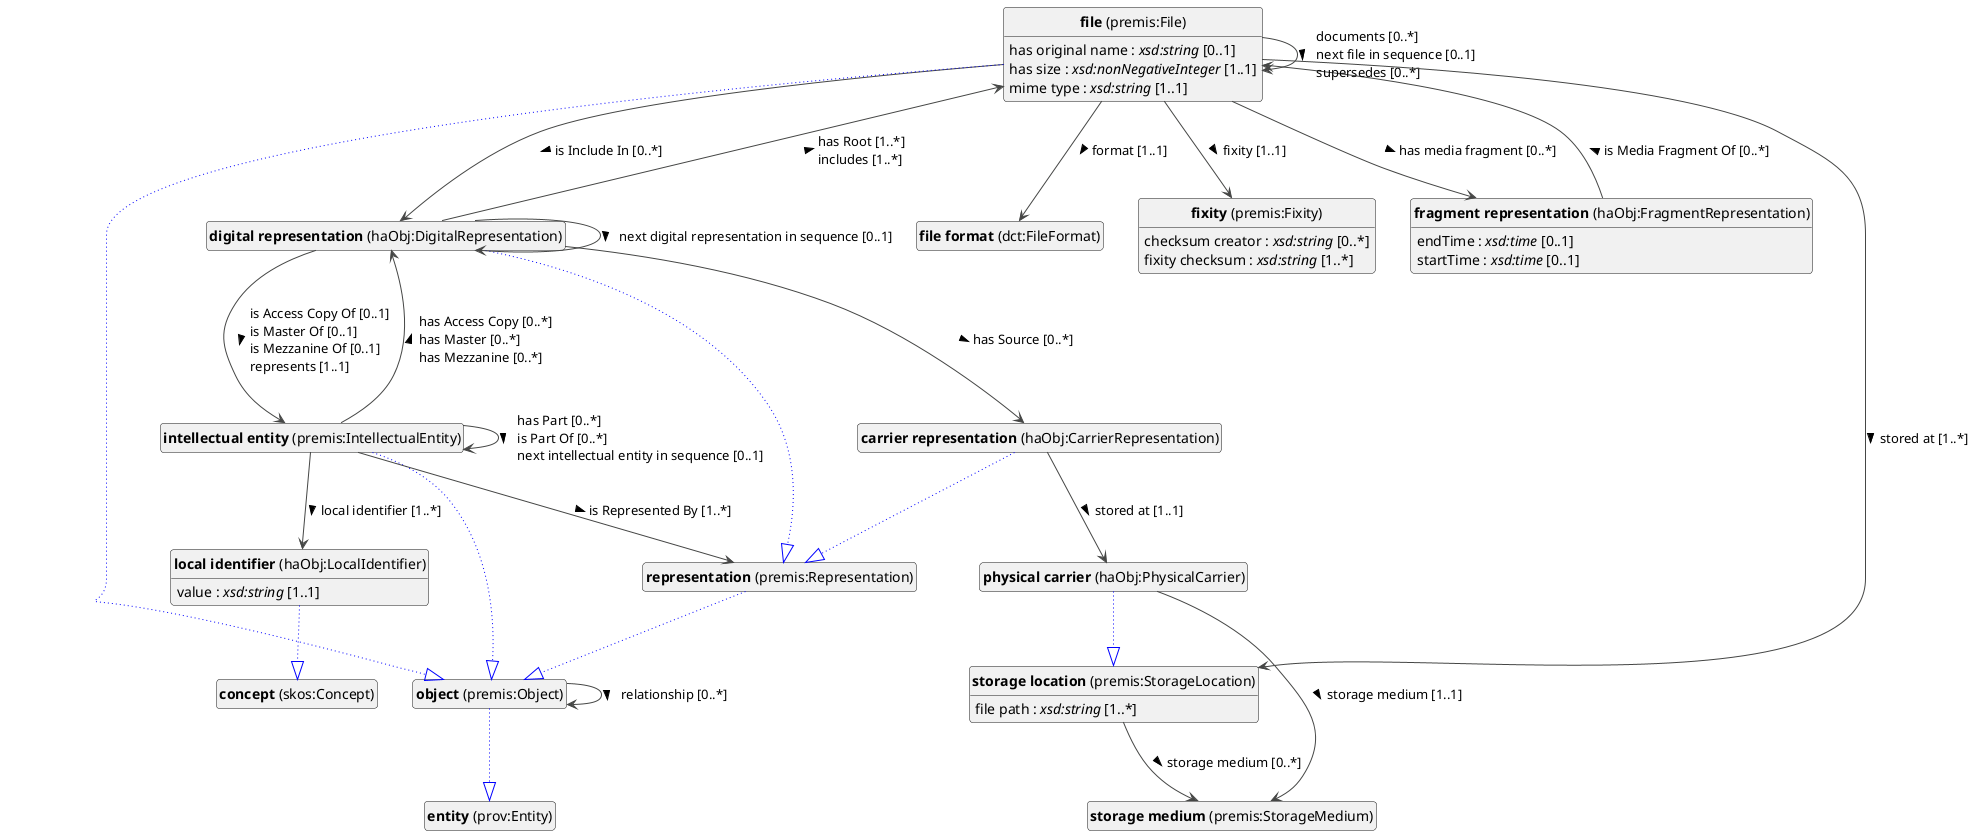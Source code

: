 @startuml
!theme vibrant
skinparam classFontSize 14
!define LIGHTORANGE
skinparam componentStyle uml2
skinparam wrapMessageWidth 1000
skinparam wrapWidth 1000
' skinparam ArrowColor #Maroon
' Remove shadows
skinparam shadowing false
'skinparam linetype polyline
skinparam ArrowMessageAlignment left
top to bottom direction


class "<b>carrier representation</b> (haObj:CarrierRepresentation)" as haObj_CarrierRepresentation [[#haObj%3ACarrierRepresentation]]
class "<b>representation</b> (premis:Representation)" as premis_Representation [[#premis%3ARepresentation]]
class "<b>digital representation</b> (haObj:DigitalRepresentation)" as haObj_DigitalRepresentation [[#haObj%3ADigitalRepresentation]]
class "<b>representation</b> (premis:Representation)" as premis_Representation [[#premis%3ARepresentation]]
class "<b>file</b> (premis:File)" as premis_File [[#premis%3AFile]]
class "<b>object</b> (premis:Object)" as premis_Object [[#premis%3AObject]]
class "<b>file format</b> (dct:FileFormat)" as dct_FileFormat [[#dct%3AFileFormat]]
class "<b>fixity</b> (premis:Fixity)" as premis_Fixity [[#premis%3AFixity]]
class "<b>fragment representation</b> (haObj:FragmentRepresentation)" as haObj_FragmentRepresentation [[#haObj%3AFragmentRepresentation]]
class "<b>intellectual entity</b> (premis:IntellectualEntity)" as premis_IntellectualEntity [[#premis%3AIntellectualEntity]]
class "<b>object</b> (premis:Object)" as premis_Object [[#premis%3AObject]]
class "<b>local identifier</b> (haObj:LocalIdentifier)" as haObj_LocalIdentifier [[#haObj%3ALocalIdentifier]]
class "<b>concept</b> (skos:Concept)" as skos_Concept [[#skos%3AConcept]]
class "<b>object</b> (premis:Object)" as premis_Object [[#premis%3AObject]]
class "<b>entity</b> (prov:Entity)" as prov_Entity [[#prov%3AEntity]]
class "<b>physical carrier</b> (haObj:PhysicalCarrier)" as haObj_PhysicalCarrier [[#haObj%3APhysicalCarrier]]
class "<b>storage location</b> (premis:StorageLocation)" as premis_StorageLocation [[#premis%3AStorageLocation]]
class "<b>representation</b> (premis:Representation)" as premis_Representation [[#premis%3ARepresentation]]
class "<b>object</b> (premis:Object)" as premis_Object [[#premis%3AObject]]
class "<b>storage location</b> (premis:StorageLocation)" as premis_StorageLocation [[#premis%3AStorageLocation]]
class "<b>storage medium</b> (premis:StorageMedium)" as premis_StorageMedium [[#premis%3AStorageMedium]]

haObj_CarrierRepresentation --|> premis_Representation #blue;line.dotted;text:blue

haObj_CarrierRepresentation --> haObj_PhysicalCarrier :stored at [1..1]  > 

haObj_DigitalRepresentation --|> premis_Representation #blue;line.dotted;text:blue

haObj_DigitalRepresentation --> haObj_CarrierRepresentation :has Source [0..*]  > 
haObj_DigitalRepresentation --> haObj_DigitalRepresentation :next digital representation in sequence [0..1]  > 
haObj_DigitalRepresentation --> premis_File :has Root [1..*]  \lincludes [1..*]  > 
haObj_DigitalRepresentation --> premis_IntellectualEntity :is Access Copy Of [0..1]  \lis Master Of [0..1]  \lis Mezzanine Of [0..1]  \lrepresents [1..1]  > 

premis_File --|> premis_Object #blue;line.dotted;text:blue

premis_File : has original name : <i>xsd:string</i> [0..1]
premis_File : has size : <i>xsd:nonNegativeInteger</i> [1..1]
premis_File : mime type : <i>xsd:string</i> [1..1]
premis_File --> dct_FileFormat :format [1..1]  > 
premis_File --> haObj_DigitalRepresentation :is Include In [0..*]  > 
premis_File --> haObj_FragmentRepresentation :has media fragment [0..*]  > 
premis_File --> premis_File :documents [0..*]  \lnext file in sequence [0..1]  \lsupersedes [0..*]  > 
premis_File --> premis_Fixity :fixity [1..1]  > 
premis_File --> premis_StorageLocation :stored at [1..*]  > 






premis_Fixity : checksum creator : <i>xsd:string</i> [0..*]
premis_Fixity : fixity checksum : <i>xsd:string</i> [1..*]



haObj_FragmentRepresentation : endTime : <i>xsd:time</i> [0..1]
haObj_FragmentRepresentation : startTime : <i>xsd:time</i> [0..1]
haObj_FragmentRepresentation --> premis_File :is Media Fragment Of [0..*]  > 


premis_IntellectualEntity --|> premis_Object #blue;line.dotted;text:blue

premis_IntellectualEntity --> haObj_DigitalRepresentation :has Access Copy [0..*]  \lhas Master [0..*]  \lhas Mezzanine [0..*]  > 
premis_IntellectualEntity --> haObj_LocalIdentifier :local identifier [1..*]  > 
premis_IntellectualEntity --> premis_IntellectualEntity :has Part [0..*]  \lis Part Of [0..*]  \lnext intellectual entity in sequence [0..1]  > 
premis_IntellectualEntity --> premis_Representation :is Represented By [1..*]  > 

haObj_LocalIdentifier --|> skos_Concept #blue;line.dotted;text:blue

haObj_LocalIdentifier : value : <i>xsd:string</i> [1..1]


premis_Object --|> prov_Entity #blue;line.dotted;text:blue

premis_Object --> premis_Object :relationship [0..*]  > 

haObj_PhysicalCarrier --|> premis_StorageLocation #blue;line.dotted;text:blue

haObj_PhysicalCarrier --> premis_StorageMedium :storage medium [1..1]  > 

premis_Representation --|> premis_Object #blue;line.dotted;text:blue



premis_StorageLocation : file path : <i>xsd:string</i> [1..*]
premis_StorageLocation --> premis_StorageMedium :storage medium [0..*]  > 





hide circle
hide methods
hide empty members
@enduml


